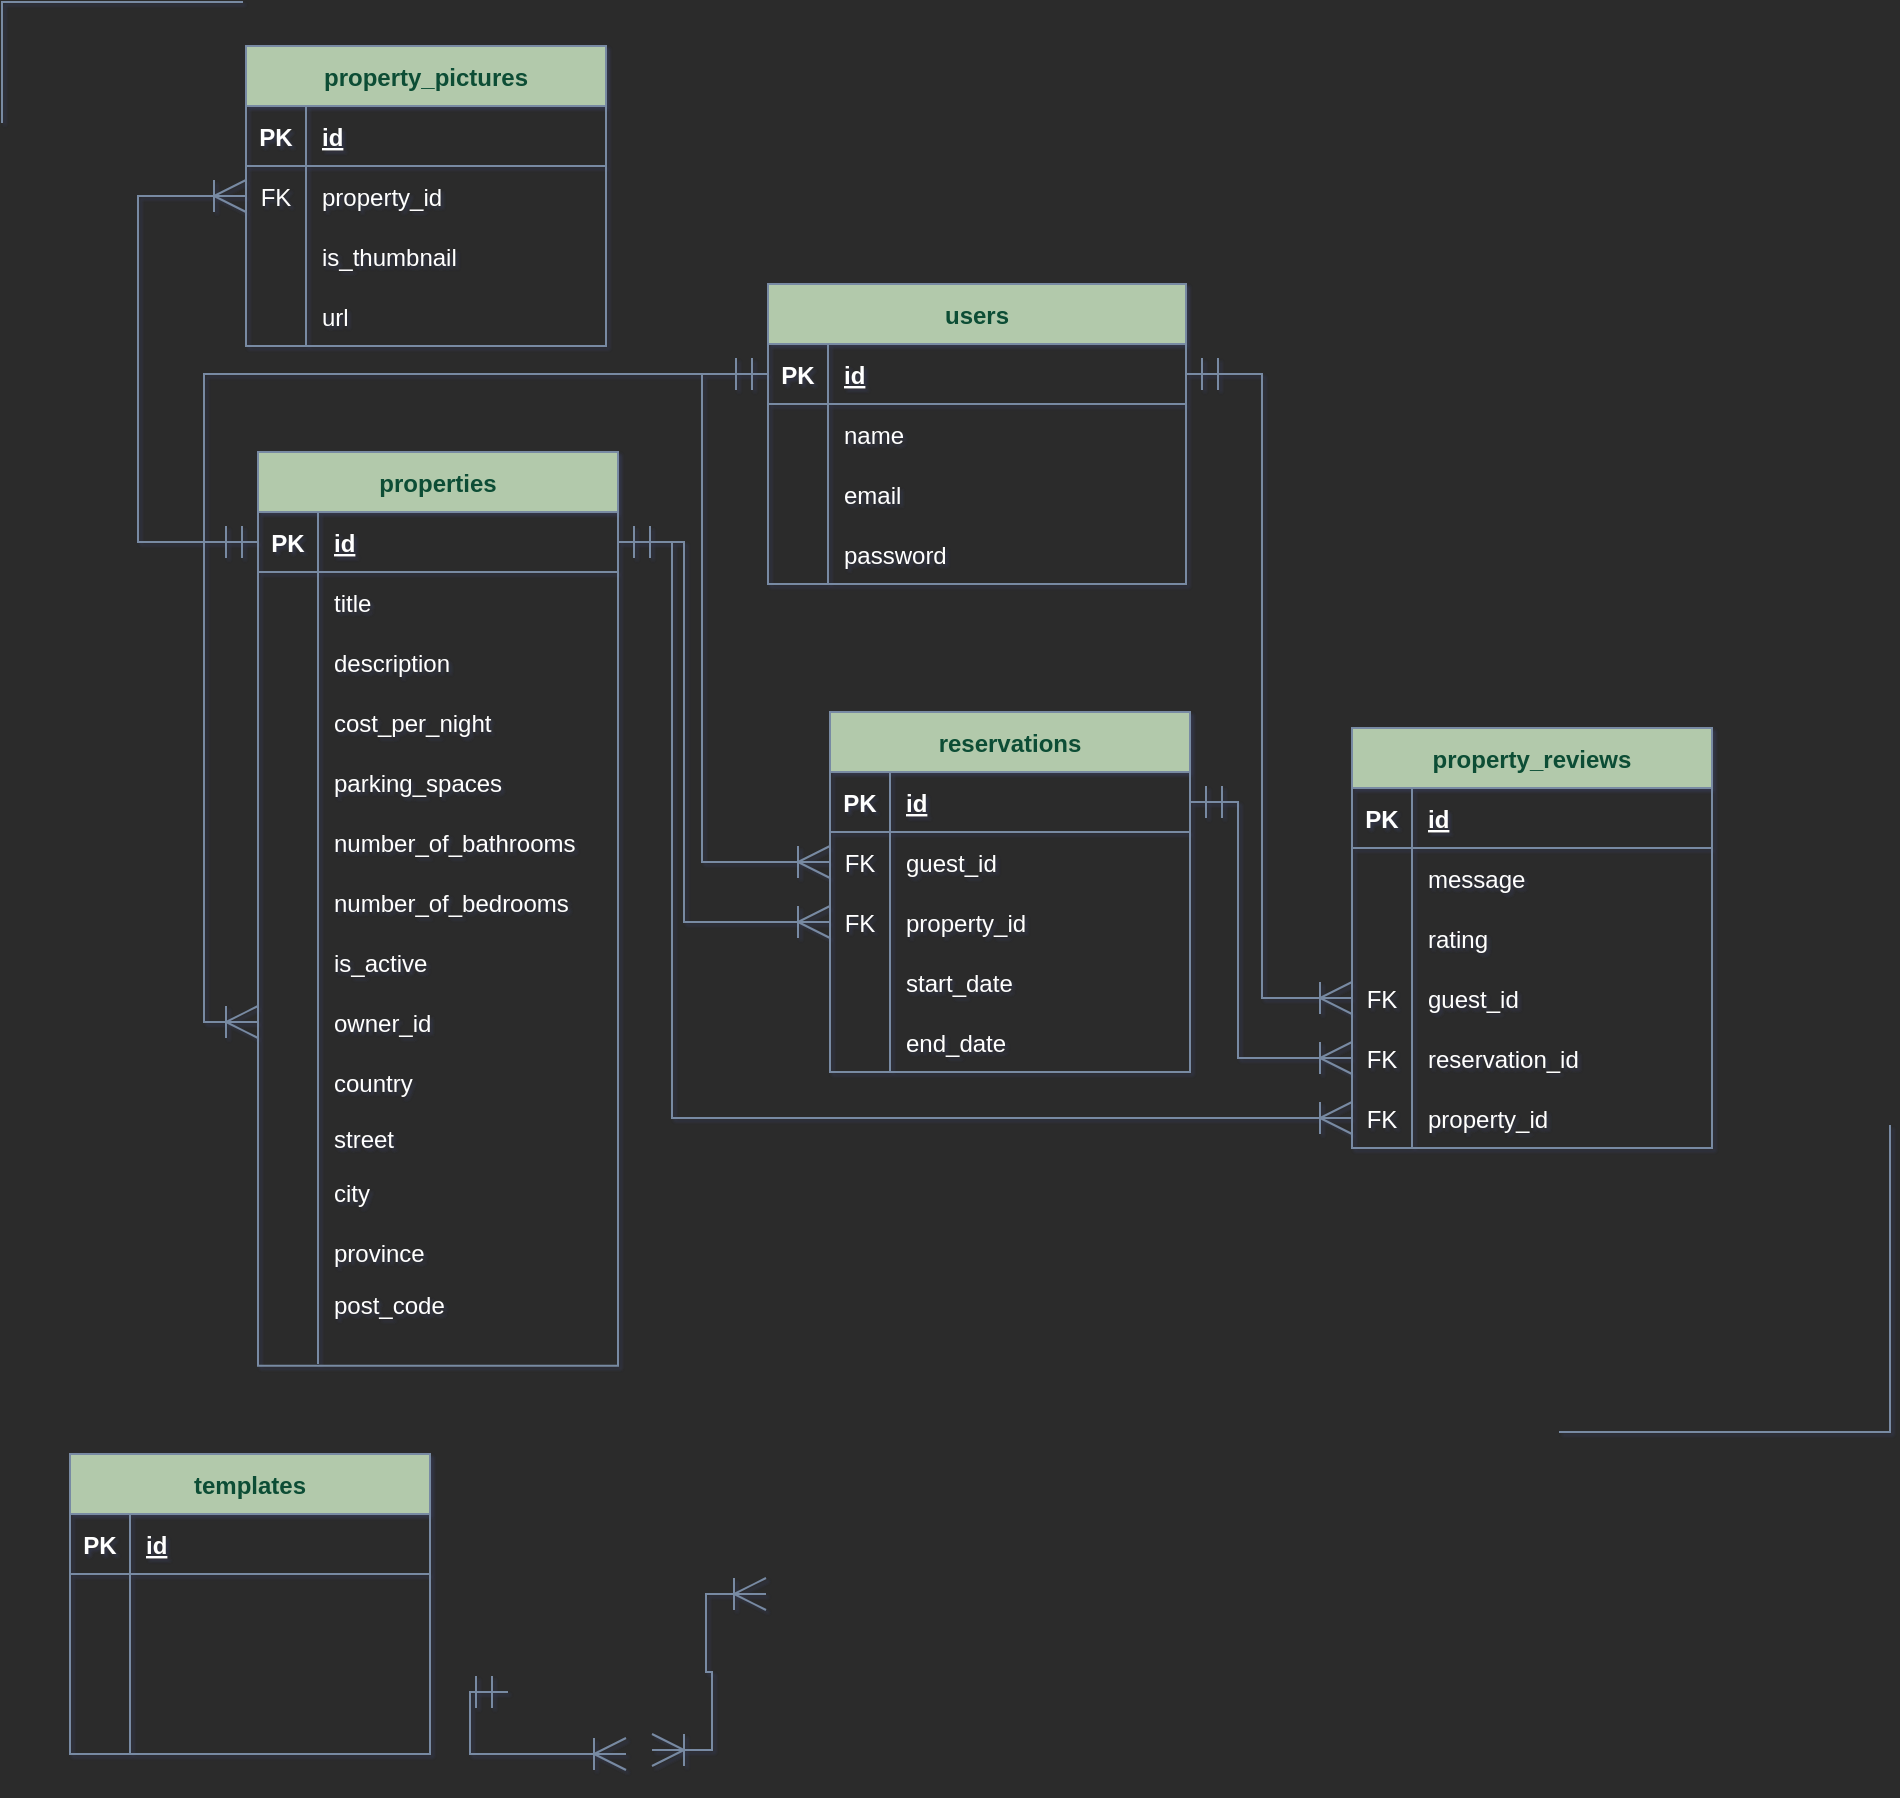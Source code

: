 <mxfile version="20.2.6" type="github">
  <diagram id="R2lEEEUBdFMjLlhIrx00" name="Page-1">
    <mxGraphModel dx="822" dy="454" grid="0" gridSize="10" guides="1" tooltips="1" connect="1" arrows="1" fold="1" page="1" pageScale="1" pageWidth="1600" pageHeight="900" background="#2B2B2B" math="0" shadow="1" extFonts="Permanent Marker^https://fonts.googleapis.com/css?family=Permanent+Marker">
      <root>
        <mxCell id="0" />
        <mxCell id="1" parent="0" />
        <mxCell id="C-vyLk0tnHw3VtMMgP7b-23" value="users" style="shape=table;startSize=30;container=1;collapsible=1;childLayout=tableLayout;fixedRows=1;rowLines=0;fontStyle=1;align=center;resizeLast=1;rounded=0;fillColor=#B2C9AB;strokeColor=#788AA3;fontColor=#0C4D35;" parent="1" vertex="1">
          <mxGeometry x="391" y="146" width="209" height="150" as="geometry" />
        </mxCell>
        <mxCell id="C-vyLk0tnHw3VtMMgP7b-24" value="" style="shape=partialRectangle;collapsible=0;dropTarget=0;pointerEvents=0;fillColor=none;points=[[0,0.5],[1,0.5]];portConstraint=eastwest;top=0;left=0;right=0;bottom=1;rounded=0;strokeColor=#788AA3;fontColor=#FFFFFF;" parent="C-vyLk0tnHw3VtMMgP7b-23" vertex="1">
          <mxGeometry y="30" width="209" height="30" as="geometry" />
        </mxCell>
        <mxCell id="C-vyLk0tnHw3VtMMgP7b-25" value="PK" style="shape=partialRectangle;overflow=hidden;connectable=0;fillColor=none;top=0;left=0;bottom=0;right=0;fontStyle=1;rounded=0;strokeColor=#788AA3;fontColor=#FFFFFF;" parent="C-vyLk0tnHw3VtMMgP7b-24" vertex="1">
          <mxGeometry width="30" height="30" as="geometry">
            <mxRectangle width="30" height="30" as="alternateBounds" />
          </mxGeometry>
        </mxCell>
        <mxCell id="C-vyLk0tnHw3VtMMgP7b-26" value="id" style="shape=partialRectangle;overflow=hidden;connectable=0;fillColor=none;top=0;left=0;bottom=0;right=0;align=left;spacingLeft=6;fontStyle=5;rounded=0;strokeColor=#788AA3;fontColor=#FFFFFF;" parent="C-vyLk0tnHw3VtMMgP7b-24" vertex="1">
          <mxGeometry x="30" width="179" height="30" as="geometry">
            <mxRectangle width="179" height="30" as="alternateBounds" />
          </mxGeometry>
        </mxCell>
        <mxCell id="C-vyLk0tnHw3VtMMgP7b-27" value="" style="shape=partialRectangle;collapsible=0;dropTarget=0;pointerEvents=0;fillColor=none;points=[[0,0.5],[1,0.5]];portConstraint=eastwest;top=0;left=0;right=0;bottom=0;rounded=0;strokeColor=#788AA3;fontColor=#FFFFFF;" parent="C-vyLk0tnHw3VtMMgP7b-23" vertex="1">
          <mxGeometry y="60" width="209" height="30" as="geometry" />
        </mxCell>
        <mxCell id="C-vyLk0tnHw3VtMMgP7b-28" value="" style="shape=partialRectangle;overflow=hidden;connectable=0;fillColor=none;top=0;left=0;bottom=0;right=0;rounded=0;strokeColor=#788AA3;fontColor=#FFFFFF;" parent="C-vyLk0tnHw3VtMMgP7b-27" vertex="1">
          <mxGeometry width="30" height="30" as="geometry">
            <mxRectangle width="30" height="30" as="alternateBounds" />
          </mxGeometry>
        </mxCell>
        <mxCell id="C-vyLk0tnHw3VtMMgP7b-29" value="name" style="shape=partialRectangle;overflow=hidden;connectable=0;fillColor=none;top=0;left=0;bottom=0;right=0;align=left;spacingLeft=6;rounded=0;strokeColor=#788AA3;fontColor=#FFFFFF;" parent="C-vyLk0tnHw3VtMMgP7b-27" vertex="1">
          <mxGeometry x="30" width="179" height="30" as="geometry">
            <mxRectangle width="179" height="30" as="alternateBounds" />
          </mxGeometry>
        </mxCell>
        <mxCell id="iZ6kkm9o-R-Be4P0EqjR-53" style="shape=partialRectangle;collapsible=0;dropTarget=0;pointerEvents=0;fillColor=none;points=[[0,0.5],[1,0.5]];portConstraint=eastwest;top=0;left=0;right=0;bottom=0;rounded=0;strokeColor=#788AA3;fontColor=#FFFFFF;" vertex="1" parent="C-vyLk0tnHw3VtMMgP7b-23">
          <mxGeometry y="90" width="209" height="30" as="geometry" />
        </mxCell>
        <mxCell id="iZ6kkm9o-R-Be4P0EqjR-54" style="shape=partialRectangle;overflow=hidden;connectable=0;fillColor=none;top=0;left=0;bottom=0;right=0;rounded=0;strokeColor=#788AA3;fontColor=#FFFFFF;" vertex="1" parent="iZ6kkm9o-R-Be4P0EqjR-53">
          <mxGeometry width="30" height="30" as="geometry">
            <mxRectangle width="30" height="30" as="alternateBounds" />
          </mxGeometry>
        </mxCell>
        <mxCell id="iZ6kkm9o-R-Be4P0EqjR-55" value="email" style="shape=partialRectangle;overflow=hidden;connectable=0;fillColor=none;top=0;left=0;bottom=0;right=0;align=left;spacingLeft=6;rounded=0;strokeColor=#788AA3;fontColor=#FFFFFF;" vertex="1" parent="iZ6kkm9o-R-Be4P0EqjR-53">
          <mxGeometry x="30" width="179" height="30" as="geometry">
            <mxRectangle width="179" height="30" as="alternateBounds" />
          </mxGeometry>
        </mxCell>
        <mxCell id="iZ6kkm9o-R-Be4P0EqjR-56" style="shape=partialRectangle;collapsible=0;dropTarget=0;pointerEvents=0;fillColor=none;points=[[0,0.5],[1,0.5]];portConstraint=eastwest;top=0;left=0;right=0;bottom=0;rounded=0;strokeColor=#788AA3;fontColor=#FFFFFF;" vertex="1" parent="C-vyLk0tnHw3VtMMgP7b-23">
          <mxGeometry y="120" width="209" height="30" as="geometry" />
        </mxCell>
        <mxCell id="iZ6kkm9o-R-Be4P0EqjR-57" style="shape=partialRectangle;overflow=hidden;connectable=0;fillColor=none;top=0;left=0;bottom=0;right=0;rounded=0;strokeColor=#788AA3;fontColor=#FFFFFF;" vertex="1" parent="iZ6kkm9o-R-Be4P0EqjR-56">
          <mxGeometry width="30" height="30" as="geometry">
            <mxRectangle width="30" height="30" as="alternateBounds" />
          </mxGeometry>
        </mxCell>
        <mxCell id="iZ6kkm9o-R-Be4P0EqjR-58" value="password" style="shape=partialRectangle;overflow=hidden;connectable=0;fillColor=none;top=0;left=0;bottom=0;right=0;align=left;spacingLeft=6;rounded=0;strokeColor=#788AA3;fontColor=#FFFFFF;" vertex="1" parent="iZ6kkm9o-R-Be4P0EqjR-56">
          <mxGeometry x="30" width="179" height="30" as="geometry">
            <mxRectangle width="179" height="30" as="alternateBounds" />
          </mxGeometry>
        </mxCell>
        <mxCell id="iZ6kkm9o-R-Be4P0EqjR-14" value="reservations" style="shape=table;startSize=30;container=1;collapsible=1;childLayout=tableLayout;fixedRows=1;rowLines=0;fontStyle=1;align=center;resizeLast=1;rounded=0;fillColor=#B2C9AB;strokeColor=#788AA3;fontColor=#0C4D35;" vertex="1" parent="1">
          <mxGeometry x="422" y="360" width="180" height="180" as="geometry" />
        </mxCell>
        <mxCell id="iZ6kkm9o-R-Be4P0EqjR-15" value="" style="shape=tableRow;horizontal=0;startSize=0;swimlaneHead=0;swimlaneBody=0;fillColor=none;collapsible=0;dropTarget=0;points=[[0,0.5],[1,0.5]];portConstraint=eastwest;top=0;left=0;right=0;bottom=1;rounded=0;strokeColor=#788AA3;fontColor=#FFFFFF;" vertex="1" parent="iZ6kkm9o-R-Be4P0EqjR-14">
          <mxGeometry y="30" width="180" height="30" as="geometry" />
        </mxCell>
        <mxCell id="iZ6kkm9o-R-Be4P0EqjR-16" value="PK" style="shape=partialRectangle;connectable=0;fillColor=none;top=0;left=0;bottom=0;right=0;fontStyle=1;overflow=hidden;rounded=0;strokeColor=#788AA3;fontColor=#FFFFFF;" vertex="1" parent="iZ6kkm9o-R-Be4P0EqjR-15">
          <mxGeometry width="30" height="30" as="geometry">
            <mxRectangle width="30" height="30" as="alternateBounds" />
          </mxGeometry>
        </mxCell>
        <mxCell id="iZ6kkm9o-R-Be4P0EqjR-17" value="id" style="shape=partialRectangle;connectable=0;fillColor=none;top=0;left=0;bottom=0;right=0;align=left;spacingLeft=6;fontStyle=5;overflow=hidden;rounded=0;strokeColor=#788AA3;fontColor=#FFFFFF;" vertex="1" parent="iZ6kkm9o-R-Be4P0EqjR-15">
          <mxGeometry x="30" width="150" height="30" as="geometry">
            <mxRectangle width="150" height="30" as="alternateBounds" />
          </mxGeometry>
        </mxCell>
        <mxCell id="iZ6kkm9o-R-Be4P0EqjR-18" value="" style="shape=tableRow;horizontal=0;startSize=0;swimlaneHead=0;swimlaneBody=0;fillColor=none;collapsible=0;dropTarget=0;points=[[0,0.5],[1,0.5]];portConstraint=eastwest;top=0;left=0;right=0;bottom=0;rounded=0;strokeColor=#788AA3;fontColor=#FFFFFF;" vertex="1" parent="iZ6kkm9o-R-Be4P0EqjR-14">
          <mxGeometry y="60" width="180" height="30" as="geometry" />
        </mxCell>
        <mxCell id="iZ6kkm9o-R-Be4P0EqjR-19" value="FK" style="shape=partialRectangle;connectable=0;fillColor=none;top=0;left=0;bottom=0;right=0;editable=1;overflow=hidden;rounded=0;strokeColor=#788AA3;fontColor=#FFFFFF;" vertex="1" parent="iZ6kkm9o-R-Be4P0EqjR-18">
          <mxGeometry width="30" height="30" as="geometry">
            <mxRectangle width="30" height="30" as="alternateBounds" />
          </mxGeometry>
        </mxCell>
        <mxCell id="iZ6kkm9o-R-Be4P0EqjR-20" value="guest_id" style="shape=partialRectangle;connectable=0;fillColor=none;top=0;left=0;bottom=0;right=0;align=left;spacingLeft=6;overflow=hidden;rounded=0;strokeColor=#788AA3;fontColor=#FFFFFF;" vertex="1" parent="iZ6kkm9o-R-Be4P0EqjR-18">
          <mxGeometry x="30" width="150" height="30" as="geometry">
            <mxRectangle width="150" height="30" as="alternateBounds" />
          </mxGeometry>
        </mxCell>
        <mxCell id="iZ6kkm9o-R-Be4P0EqjR-21" value="" style="shape=tableRow;horizontal=0;startSize=0;swimlaneHead=0;swimlaneBody=0;fillColor=none;collapsible=0;dropTarget=0;points=[[0,0.5],[1,0.5]];portConstraint=eastwest;top=0;left=0;right=0;bottom=0;rounded=0;strokeColor=#788AA3;fontColor=#FFFFFF;" vertex="1" parent="iZ6kkm9o-R-Be4P0EqjR-14">
          <mxGeometry y="90" width="180" height="30" as="geometry" />
        </mxCell>
        <mxCell id="iZ6kkm9o-R-Be4P0EqjR-22" value="FK" style="shape=partialRectangle;connectable=0;fillColor=none;top=0;left=0;bottom=0;right=0;editable=1;overflow=hidden;rounded=0;strokeColor=#788AA3;fontColor=#FFFFFF;" vertex="1" parent="iZ6kkm9o-R-Be4P0EqjR-21">
          <mxGeometry width="30" height="30" as="geometry">
            <mxRectangle width="30" height="30" as="alternateBounds" />
          </mxGeometry>
        </mxCell>
        <mxCell id="iZ6kkm9o-R-Be4P0EqjR-23" value="property_id" style="shape=partialRectangle;connectable=0;fillColor=none;top=0;left=0;bottom=0;right=0;align=left;spacingLeft=6;overflow=hidden;rounded=0;strokeColor=#788AA3;fontColor=#FFFFFF;" vertex="1" parent="iZ6kkm9o-R-Be4P0EqjR-21">
          <mxGeometry x="30" width="150" height="30" as="geometry">
            <mxRectangle width="150" height="30" as="alternateBounds" />
          </mxGeometry>
        </mxCell>
        <mxCell id="iZ6kkm9o-R-Be4P0EqjR-24" value="" style="shape=tableRow;horizontal=0;startSize=0;swimlaneHead=0;swimlaneBody=0;fillColor=none;collapsible=0;dropTarget=0;points=[[0,0.5],[1,0.5]];portConstraint=eastwest;top=0;left=0;right=0;bottom=0;rounded=0;strokeColor=#788AA3;fontColor=#FFFFFF;" vertex="1" parent="iZ6kkm9o-R-Be4P0EqjR-14">
          <mxGeometry y="120" width="180" height="30" as="geometry" />
        </mxCell>
        <mxCell id="iZ6kkm9o-R-Be4P0EqjR-25" value="" style="shape=partialRectangle;connectable=0;fillColor=none;top=0;left=0;bottom=0;right=0;editable=1;overflow=hidden;rounded=0;strokeColor=#788AA3;fontColor=#FFFFFF;" vertex="1" parent="iZ6kkm9o-R-Be4P0EqjR-24">
          <mxGeometry width="30" height="30" as="geometry">
            <mxRectangle width="30" height="30" as="alternateBounds" />
          </mxGeometry>
        </mxCell>
        <mxCell id="iZ6kkm9o-R-Be4P0EqjR-26" value="start_date" style="shape=partialRectangle;connectable=0;fillColor=none;top=0;left=0;bottom=0;right=0;align=left;spacingLeft=6;overflow=hidden;rounded=0;strokeColor=#788AA3;fontColor=#FFFFFF;" vertex="1" parent="iZ6kkm9o-R-Be4P0EqjR-24">
          <mxGeometry x="30" width="150" height="30" as="geometry">
            <mxRectangle width="150" height="30" as="alternateBounds" />
          </mxGeometry>
        </mxCell>
        <mxCell id="iZ6kkm9o-R-Be4P0EqjR-115" style="shape=tableRow;horizontal=0;startSize=0;swimlaneHead=0;swimlaneBody=0;fillColor=none;collapsible=0;dropTarget=0;points=[[0,0.5],[1,0.5]];portConstraint=eastwest;top=0;left=0;right=0;bottom=0;rounded=0;strokeColor=#788AA3;fontColor=#FFFFFF;" vertex="1" parent="iZ6kkm9o-R-Be4P0EqjR-14">
          <mxGeometry y="150" width="180" height="30" as="geometry" />
        </mxCell>
        <mxCell id="iZ6kkm9o-R-Be4P0EqjR-116" style="shape=partialRectangle;connectable=0;fillColor=none;top=0;left=0;bottom=0;right=0;editable=1;overflow=hidden;rounded=0;strokeColor=#788AA3;fontColor=#FFFFFF;" vertex="1" parent="iZ6kkm9o-R-Be4P0EqjR-115">
          <mxGeometry width="30" height="30" as="geometry">
            <mxRectangle width="30" height="30" as="alternateBounds" />
          </mxGeometry>
        </mxCell>
        <mxCell id="iZ6kkm9o-R-Be4P0EqjR-117" value="end_date" style="shape=partialRectangle;connectable=0;fillColor=none;top=0;left=0;bottom=0;right=0;align=left;spacingLeft=6;overflow=hidden;rounded=0;strokeColor=#788AA3;fontColor=#FFFFFF;" vertex="1" parent="iZ6kkm9o-R-Be4P0EqjR-115">
          <mxGeometry x="30" width="150" height="30" as="geometry">
            <mxRectangle width="150" height="30" as="alternateBounds" />
          </mxGeometry>
        </mxCell>
        <mxCell id="iZ6kkm9o-R-Be4P0EqjR-27" value="properties" style="shape=table;startSize=30;container=1;collapsible=1;childLayout=tableLayout;fixedRows=1;rowLines=0;fontStyle=1;align=center;resizeLast=1;rounded=0;fillColor=#B2C9AB;strokeColor=#788AA3;fontColor=#0C4D35;" vertex="1" parent="1">
          <mxGeometry x="136" y="230" width="180" height="456.857" as="geometry" />
        </mxCell>
        <mxCell id="iZ6kkm9o-R-Be4P0EqjR-28" value="" style="shape=tableRow;horizontal=0;startSize=0;swimlaneHead=0;swimlaneBody=0;fillColor=none;collapsible=0;dropTarget=0;points=[[0,0.5],[1,0.5]];portConstraint=eastwest;top=0;left=0;right=0;bottom=1;rounded=0;strokeColor=#788AA3;fontColor=#FFFFFF;" vertex="1" parent="iZ6kkm9o-R-Be4P0EqjR-27">
          <mxGeometry y="30" width="180" height="30" as="geometry" />
        </mxCell>
        <mxCell id="iZ6kkm9o-R-Be4P0EqjR-29" value="PK" style="shape=partialRectangle;connectable=0;fillColor=none;top=0;left=0;bottom=0;right=0;fontStyle=1;overflow=hidden;rounded=0;strokeColor=#788AA3;fontColor=#FFFFFF;" vertex="1" parent="iZ6kkm9o-R-Be4P0EqjR-28">
          <mxGeometry width="30" height="30" as="geometry">
            <mxRectangle width="30" height="30" as="alternateBounds" />
          </mxGeometry>
        </mxCell>
        <mxCell id="iZ6kkm9o-R-Be4P0EqjR-30" value="id" style="shape=partialRectangle;connectable=0;fillColor=none;top=0;left=0;bottom=0;right=0;align=left;spacingLeft=6;fontStyle=5;overflow=hidden;rounded=0;strokeColor=#788AA3;fontColor=#FFFFFF;" vertex="1" parent="iZ6kkm9o-R-Be4P0EqjR-28">
          <mxGeometry x="30" width="150" height="30" as="geometry">
            <mxRectangle width="150" height="30" as="alternateBounds" />
          </mxGeometry>
        </mxCell>
        <mxCell id="iZ6kkm9o-R-Be4P0EqjR-31" value="" style="shape=tableRow;horizontal=0;startSize=0;swimlaneHead=0;swimlaneBody=0;fillColor=none;collapsible=0;dropTarget=0;points=[[0,0.5],[1,0.5]];portConstraint=eastwest;top=0;left=0;right=0;bottom=0;rounded=0;strokeColor=#788AA3;fontColor=#FFFFFF;" vertex="1" parent="iZ6kkm9o-R-Be4P0EqjR-27">
          <mxGeometry y="60" width="180" height="30" as="geometry" />
        </mxCell>
        <mxCell id="iZ6kkm9o-R-Be4P0EqjR-32" value="" style="shape=partialRectangle;connectable=0;fillColor=none;top=0;left=0;bottom=0;right=0;editable=1;overflow=hidden;rounded=0;strokeColor=#788AA3;fontColor=#FFFFFF;" vertex="1" parent="iZ6kkm9o-R-Be4P0EqjR-31">
          <mxGeometry width="30" height="30" as="geometry">
            <mxRectangle width="30" height="30" as="alternateBounds" />
          </mxGeometry>
        </mxCell>
        <mxCell id="iZ6kkm9o-R-Be4P0EqjR-33" value="title" style="shape=partialRectangle;connectable=0;fillColor=none;top=0;left=0;bottom=0;right=0;align=left;spacingLeft=6;overflow=hidden;rounded=0;strokeColor=#788AA3;fontColor=#FFFFFF;" vertex="1" parent="iZ6kkm9o-R-Be4P0EqjR-31">
          <mxGeometry x="30" width="150" height="30" as="geometry">
            <mxRectangle width="150" height="30" as="alternateBounds" />
          </mxGeometry>
        </mxCell>
        <mxCell id="iZ6kkm9o-R-Be4P0EqjR-34" value="" style="shape=tableRow;horizontal=0;startSize=0;swimlaneHead=0;swimlaneBody=0;fillColor=none;collapsible=0;dropTarget=0;points=[[0,0.5],[1,0.5]];portConstraint=eastwest;top=0;left=0;right=0;bottom=0;rounded=0;strokeColor=#788AA3;fontColor=#FFFFFF;" vertex="1" parent="iZ6kkm9o-R-Be4P0EqjR-27">
          <mxGeometry y="90" width="180" height="30" as="geometry" />
        </mxCell>
        <mxCell id="iZ6kkm9o-R-Be4P0EqjR-35" value="" style="shape=partialRectangle;connectable=0;fillColor=none;top=0;left=0;bottom=0;right=0;editable=1;overflow=hidden;rounded=0;strokeColor=#788AA3;fontColor=#FFFFFF;" vertex="1" parent="iZ6kkm9o-R-Be4P0EqjR-34">
          <mxGeometry width="30" height="30" as="geometry">
            <mxRectangle width="30" height="30" as="alternateBounds" />
          </mxGeometry>
        </mxCell>
        <mxCell id="iZ6kkm9o-R-Be4P0EqjR-36" value="description" style="shape=partialRectangle;connectable=0;fillColor=none;top=0;left=0;bottom=0;right=0;align=left;spacingLeft=6;overflow=hidden;rounded=0;strokeColor=#788AA3;fontColor=#FFFFFF;" vertex="1" parent="iZ6kkm9o-R-Be4P0EqjR-34">
          <mxGeometry x="30" width="150" height="30" as="geometry">
            <mxRectangle width="150" height="30" as="alternateBounds" />
          </mxGeometry>
        </mxCell>
        <mxCell id="iZ6kkm9o-R-Be4P0EqjR-37" value="" style="shape=tableRow;horizontal=0;startSize=0;swimlaneHead=0;swimlaneBody=0;fillColor=none;collapsible=0;dropTarget=0;points=[[0,0.5],[1,0.5]];portConstraint=eastwest;top=0;left=0;right=0;bottom=0;rounded=0;strokeColor=#788AA3;fontColor=#FFFFFF;" vertex="1" parent="iZ6kkm9o-R-Be4P0EqjR-27">
          <mxGeometry y="120" width="180" height="30" as="geometry" />
        </mxCell>
        <mxCell id="iZ6kkm9o-R-Be4P0EqjR-38" value="" style="shape=partialRectangle;connectable=0;fillColor=none;top=0;left=0;bottom=0;right=0;editable=1;overflow=hidden;rounded=0;strokeColor=#788AA3;fontColor=#FFFFFF;" vertex="1" parent="iZ6kkm9o-R-Be4P0EqjR-37">
          <mxGeometry width="30" height="30" as="geometry">
            <mxRectangle width="30" height="30" as="alternateBounds" />
          </mxGeometry>
        </mxCell>
        <mxCell id="iZ6kkm9o-R-Be4P0EqjR-39" value="cost_per_night" style="shape=partialRectangle;connectable=0;fillColor=none;top=0;left=0;bottom=0;right=0;align=left;spacingLeft=6;overflow=hidden;rounded=0;strokeColor=#788AA3;fontColor=#FFFFFF;" vertex="1" parent="iZ6kkm9o-R-Be4P0EqjR-37">
          <mxGeometry x="30" width="150" height="30" as="geometry">
            <mxRectangle width="150" height="30" as="alternateBounds" />
          </mxGeometry>
        </mxCell>
        <mxCell id="iZ6kkm9o-R-Be4P0EqjR-62" style="shape=tableRow;horizontal=0;startSize=0;swimlaneHead=0;swimlaneBody=0;fillColor=none;collapsible=0;dropTarget=0;points=[[0,0.5],[1,0.5]];portConstraint=eastwest;top=0;left=0;right=0;bottom=0;rounded=0;strokeColor=#788AA3;fontColor=#FFFFFF;" vertex="1" parent="iZ6kkm9o-R-Be4P0EqjR-27">
          <mxGeometry y="150" width="180" height="30" as="geometry" />
        </mxCell>
        <mxCell id="iZ6kkm9o-R-Be4P0EqjR-63" style="shape=partialRectangle;connectable=0;fillColor=none;top=0;left=0;bottom=0;right=0;editable=1;overflow=hidden;rounded=0;strokeColor=#788AA3;fontColor=#FFFFFF;" vertex="1" parent="iZ6kkm9o-R-Be4P0EqjR-62">
          <mxGeometry width="30" height="30" as="geometry">
            <mxRectangle width="30" height="30" as="alternateBounds" />
          </mxGeometry>
        </mxCell>
        <mxCell id="iZ6kkm9o-R-Be4P0EqjR-64" value="parking_spaces" style="shape=partialRectangle;connectable=0;fillColor=none;top=0;left=0;bottom=0;right=0;align=left;spacingLeft=6;overflow=hidden;rounded=0;strokeColor=#788AA3;fontColor=#FFFFFF;" vertex="1" parent="iZ6kkm9o-R-Be4P0EqjR-62">
          <mxGeometry x="30" width="150" height="30" as="geometry">
            <mxRectangle width="150" height="30" as="alternateBounds" />
          </mxGeometry>
        </mxCell>
        <mxCell id="iZ6kkm9o-R-Be4P0EqjR-65" style="shape=tableRow;horizontal=0;startSize=0;swimlaneHead=0;swimlaneBody=0;fillColor=none;collapsible=0;dropTarget=0;points=[[0,0.5],[1,0.5]];portConstraint=eastwest;top=0;left=0;right=0;bottom=0;rounded=0;strokeColor=#788AA3;fontColor=#FFFFFF;" vertex="1" parent="iZ6kkm9o-R-Be4P0EqjR-27">
          <mxGeometry y="180" width="180" height="30" as="geometry" />
        </mxCell>
        <mxCell id="iZ6kkm9o-R-Be4P0EqjR-66" style="shape=partialRectangle;connectable=0;fillColor=none;top=0;left=0;bottom=0;right=0;editable=1;overflow=hidden;rounded=0;strokeColor=#788AA3;fontColor=#FFFFFF;" vertex="1" parent="iZ6kkm9o-R-Be4P0EqjR-65">
          <mxGeometry width="30" height="30" as="geometry">
            <mxRectangle width="30" height="30" as="alternateBounds" />
          </mxGeometry>
        </mxCell>
        <mxCell id="iZ6kkm9o-R-Be4P0EqjR-67" value="number_of_bathrooms" style="shape=partialRectangle;connectable=0;fillColor=none;top=0;left=0;bottom=0;right=0;align=left;spacingLeft=6;overflow=hidden;rounded=0;strokeColor=#788AA3;fontColor=#FFFFFF;" vertex="1" parent="iZ6kkm9o-R-Be4P0EqjR-65">
          <mxGeometry x="30" width="150" height="30" as="geometry">
            <mxRectangle width="150" height="30" as="alternateBounds" />
          </mxGeometry>
        </mxCell>
        <mxCell id="iZ6kkm9o-R-Be4P0EqjR-68" style="shape=tableRow;horizontal=0;startSize=0;swimlaneHead=0;swimlaneBody=0;fillColor=none;collapsible=0;dropTarget=0;points=[[0,0.5],[1,0.5]];portConstraint=eastwest;top=0;left=0;right=0;bottom=0;rounded=0;strokeColor=#788AA3;fontColor=#FFFFFF;" vertex="1" parent="iZ6kkm9o-R-Be4P0EqjR-27">
          <mxGeometry y="210" width="180" height="30" as="geometry" />
        </mxCell>
        <mxCell id="iZ6kkm9o-R-Be4P0EqjR-69" style="shape=partialRectangle;connectable=0;fillColor=none;top=0;left=0;bottom=0;right=0;editable=1;overflow=hidden;rounded=0;strokeColor=#788AA3;fontColor=#FFFFFF;" vertex="1" parent="iZ6kkm9o-R-Be4P0EqjR-68">
          <mxGeometry width="30" height="30" as="geometry">
            <mxRectangle width="30" height="30" as="alternateBounds" />
          </mxGeometry>
        </mxCell>
        <mxCell id="iZ6kkm9o-R-Be4P0EqjR-70" value="number_of_bedrooms" style="shape=partialRectangle;connectable=0;fillColor=none;top=0;left=0;bottom=0;right=0;align=left;spacingLeft=6;overflow=hidden;rounded=0;strokeColor=#788AA3;fontColor=#FFFFFF;" vertex="1" parent="iZ6kkm9o-R-Be4P0EqjR-68">
          <mxGeometry x="30" width="150" height="30" as="geometry">
            <mxRectangle width="150" height="30" as="alternateBounds" />
          </mxGeometry>
        </mxCell>
        <mxCell id="iZ6kkm9o-R-Be4P0EqjR-86" style="shape=tableRow;horizontal=0;startSize=0;swimlaneHead=0;swimlaneBody=0;fillColor=none;collapsible=0;dropTarget=0;points=[[0,0.5],[1,0.5]];portConstraint=eastwest;top=0;left=0;right=0;bottom=0;rounded=0;strokeColor=#788AA3;fontColor=#FFFFFF;" vertex="1" parent="iZ6kkm9o-R-Be4P0EqjR-27">
          <mxGeometry y="240" width="180" height="30" as="geometry" />
        </mxCell>
        <mxCell id="iZ6kkm9o-R-Be4P0EqjR-87" style="shape=partialRectangle;connectable=0;fillColor=none;top=0;left=0;bottom=0;right=0;editable=1;overflow=hidden;rounded=0;strokeColor=#788AA3;fontColor=#FFFFFF;" vertex="1" parent="iZ6kkm9o-R-Be4P0EqjR-86">
          <mxGeometry width="30" height="30" as="geometry">
            <mxRectangle width="30" height="30" as="alternateBounds" />
          </mxGeometry>
        </mxCell>
        <mxCell id="iZ6kkm9o-R-Be4P0EqjR-88" value="is_active" style="shape=partialRectangle;connectable=0;fillColor=none;top=0;left=0;bottom=0;right=0;align=left;spacingLeft=6;overflow=hidden;rounded=0;strokeColor=#788AA3;fontColor=#FFFFFF;" vertex="1" parent="iZ6kkm9o-R-Be4P0EqjR-86">
          <mxGeometry x="30" width="150" height="30" as="geometry">
            <mxRectangle width="150" height="30" as="alternateBounds" />
          </mxGeometry>
        </mxCell>
        <mxCell id="iZ6kkm9o-R-Be4P0EqjR-89" style="shape=tableRow;horizontal=0;startSize=0;swimlaneHead=0;swimlaneBody=0;fillColor=none;collapsible=0;dropTarget=0;points=[[0,0.5],[1,0.5]];portConstraint=eastwest;top=0;left=0;right=0;bottom=0;rounded=0;strokeColor=#788AA3;fontColor=#FFFFFF;" vertex="1" parent="iZ6kkm9o-R-Be4P0EqjR-27">
          <mxGeometry y="270" width="180" height="30" as="geometry" />
        </mxCell>
        <mxCell id="iZ6kkm9o-R-Be4P0EqjR-90" style="shape=partialRectangle;connectable=0;fillColor=none;top=0;left=0;bottom=0;right=0;editable=1;overflow=hidden;rounded=0;strokeColor=#788AA3;fontColor=#FFFFFF;" vertex="1" parent="iZ6kkm9o-R-Be4P0EqjR-89">
          <mxGeometry width="30" height="30" as="geometry">
            <mxRectangle width="30" height="30" as="alternateBounds" />
          </mxGeometry>
        </mxCell>
        <mxCell id="iZ6kkm9o-R-Be4P0EqjR-91" value="owner_id" style="shape=partialRectangle;connectable=0;fillColor=none;top=0;left=0;bottom=0;right=0;align=left;spacingLeft=6;overflow=hidden;rounded=0;strokeColor=#788AA3;fontColor=#FFFFFF;" vertex="1" parent="iZ6kkm9o-R-Be4P0EqjR-89">
          <mxGeometry x="30" width="150" height="30" as="geometry">
            <mxRectangle width="150" height="30" as="alternateBounds" />
          </mxGeometry>
        </mxCell>
        <mxCell id="iZ6kkm9o-R-Be4P0EqjR-92" style="shape=tableRow;horizontal=0;startSize=0;swimlaneHead=0;swimlaneBody=0;fillColor=none;collapsible=0;dropTarget=0;points=[[0,0.5],[1,0.5]];portConstraint=eastwest;top=0;left=0;right=0;bottom=0;rounded=0;strokeColor=#788AA3;fontColor=#FFFFFF;" vertex="1" parent="iZ6kkm9o-R-Be4P0EqjR-27">
          <mxGeometry y="300" width="180" height="30" as="geometry" />
        </mxCell>
        <mxCell id="iZ6kkm9o-R-Be4P0EqjR-93" style="shape=partialRectangle;connectable=0;fillColor=none;top=0;left=0;bottom=0;right=0;editable=1;overflow=hidden;rounded=0;strokeColor=#788AA3;fontColor=#FFFFFF;" vertex="1" parent="iZ6kkm9o-R-Be4P0EqjR-92">
          <mxGeometry width="30" height="30" as="geometry">
            <mxRectangle width="30" height="30" as="alternateBounds" />
          </mxGeometry>
        </mxCell>
        <mxCell id="iZ6kkm9o-R-Be4P0EqjR-94" value="country" style="shape=partialRectangle;connectable=0;fillColor=none;top=0;left=0;bottom=0;right=0;align=left;spacingLeft=6;overflow=hidden;rounded=0;strokeColor=#788AA3;fontColor=#FFFFFF;" vertex="1" parent="iZ6kkm9o-R-Be4P0EqjR-92">
          <mxGeometry x="30" width="150" height="30" as="geometry">
            <mxRectangle width="150" height="30" as="alternateBounds" />
          </mxGeometry>
        </mxCell>
        <mxCell id="iZ6kkm9o-R-Be4P0EqjR-95" style="shape=tableRow;horizontal=0;startSize=0;swimlaneHead=0;swimlaneBody=0;fillColor=none;collapsible=0;dropTarget=0;points=[[0,0.5],[1,0.5]];portConstraint=eastwest;top=0;left=0;right=0;bottom=0;rounded=0;strokeColor=#788AA3;fontColor=#FFFFFF;" vertex="1" parent="iZ6kkm9o-R-Be4P0EqjR-27">
          <mxGeometry y="330" width="180" height="26" as="geometry" />
        </mxCell>
        <mxCell id="iZ6kkm9o-R-Be4P0EqjR-96" style="shape=partialRectangle;connectable=0;fillColor=none;top=0;left=0;bottom=0;right=0;editable=1;overflow=hidden;rounded=0;strokeColor=#788AA3;fontColor=#FFFFFF;" vertex="1" parent="iZ6kkm9o-R-Be4P0EqjR-95">
          <mxGeometry width="30" height="26" as="geometry">
            <mxRectangle width="30" height="26" as="alternateBounds" />
          </mxGeometry>
        </mxCell>
        <mxCell id="iZ6kkm9o-R-Be4P0EqjR-97" value="street" style="shape=partialRectangle;connectable=0;fillColor=none;top=0;left=0;bottom=0;right=0;align=left;spacingLeft=6;overflow=hidden;rounded=0;strokeColor=#788AA3;fontColor=#FFFFFF;" vertex="1" parent="iZ6kkm9o-R-Be4P0EqjR-95">
          <mxGeometry x="30" width="150" height="26" as="geometry">
            <mxRectangle width="150" height="26" as="alternateBounds" />
          </mxGeometry>
        </mxCell>
        <mxCell id="iZ6kkm9o-R-Be4P0EqjR-145" style="shape=tableRow;horizontal=0;startSize=0;swimlaneHead=0;swimlaneBody=0;fillColor=none;collapsible=0;dropTarget=0;points=[[0,0.5],[1,0.5]];portConstraint=eastwest;top=0;left=0;right=0;bottom=0;rounded=0;strokeColor=#788AA3;fontColor=#FFFFFF;" vertex="1" parent="iZ6kkm9o-R-Be4P0EqjR-27">
          <mxGeometry y="356" width="180" height="28" as="geometry" />
        </mxCell>
        <mxCell id="iZ6kkm9o-R-Be4P0EqjR-146" style="shape=partialRectangle;connectable=0;fillColor=none;top=0;left=0;bottom=0;right=0;editable=1;overflow=hidden;rounded=0;strokeColor=#788AA3;fontColor=#FFFFFF;" vertex="1" parent="iZ6kkm9o-R-Be4P0EqjR-145">
          <mxGeometry width="30" height="28" as="geometry">
            <mxRectangle width="30" height="28" as="alternateBounds" />
          </mxGeometry>
        </mxCell>
        <mxCell id="iZ6kkm9o-R-Be4P0EqjR-147" value="city" style="shape=partialRectangle;connectable=0;fillColor=none;top=0;left=0;bottom=0;right=0;align=left;spacingLeft=6;overflow=hidden;rounded=0;strokeColor=#788AA3;fontColor=#FFFFFF;" vertex="1" parent="iZ6kkm9o-R-Be4P0EqjR-145">
          <mxGeometry x="30" width="150" height="28" as="geometry">
            <mxRectangle width="150" height="28" as="alternateBounds" />
          </mxGeometry>
        </mxCell>
        <mxCell id="iZ6kkm9o-R-Be4P0EqjR-148" style="shape=tableRow;horizontal=0;startSize=0;swimlaneHead=0;swimlaneBody=0;fillColor=none;collapsible=0;dropTarget=0;points=[[0,0.5],[1,0.5]];portConstraint=eastwest;top=0;left=0;right=0;bottom=0;rounded=0;strokeColor=#788AA3;fontColor=#FFFFFF;" vertex="1" parent="iZ6kkm9o-R-Be4P0EqjR-27">
          <mxGeometry y="384" width="180" height="32" as="geometry" />
        </mxCell>
        <mxCell id="iZ6kkm9o-R-Be4P0EqjR-149" style="shape=partialRectangle;connectable=0;fillColor=none;top=0;left=0;bottom=0;right=0;editable=1;overflow=hidden;rounded=0;strokeColor=#788AA3;fontColor=#FFFFFF;" vertex="1" parent="iZ6kkm9o-R-Be4P0EqjR-148">
          <mxGeometry width="30" height="32" as="geometry">
            <mxRectangle width="30" height="32" as="alternateBounds" />
          </mxGeometry>
        </mxCell>
        <mxCell id="iZ6kkm9o-R-Be4P0EqjR-150" value="province" style="shape=partialRectangle;connectable=0;fillColor=none;top=0;left=0;bottom=0;right=0;align=left;spacingLeft=6;overflow=hidden;rounded=0;strokeColor=#788AA3;fontColor=#FFFFFF;" vertex="1" parent="iZ6kkm9o-R-Be4P0EqjR-148">
          <mxGeometry x="30" width="150" height="32" as="geometry">
            <mxRectangle width="150" height="32" as="alternateBounds" />
          </mxGeometry>
        </mxCell>
        <mxCell id="iZ6kkm9o-R-Be4P0EqjR-151" style="shape=tableRow;horizontal=0;startSize=0;swimlaneHead=0;swimlaneBody=0;fillColor=none;collapsible=0;dropTarget=0;points=[[0,0.5],[1,0.5]];portConstraint=eastwest;top=0;left=0;right=0;bottom=0;rounded=0;strokeColor=#788AA3;fontColor=#FFFFFF;" vertex="1" parent="iZ6kkm9o-R-Be4P0EqjR-27">
          <mxGeometry y="416" width="180" height="20" as="geometry" />
        </mxCell>
        <mxCell id="iZ6kkm9o-R-Be4P0EqjR-152" style="shape=partialRectangle;connectable=0;fillColor=none;top=0;left=0;bottom=0;right=0;editable=1;overflow=hidden;rounded=0;strokeColor=#788AA3;fontColor=#FFFFFF;" vertex="1" parent="iZ6kkm9o-R-Be4P0EqjR-151">
          <mxGeometry width="30" height="20" as="geometry">
            <mxRectangle width="30" height="20" as="alternateBounds" />
          </mxGeometry>
        </mxCell>
        <mxCell id="iZ6kkm9o-R-Be4P0EqjR-153" value="post_code" style="shape=partialRectangle;connectable=0;fillColor=none;top=0;left=0;bottom=0;right=0;align=left;spacingLeft=6;overflow=hidden;rounded=0;strokeColor=#788AA3;fontColor=#FFFFFF;" vertex="1" parent="iZ6kkm9o-R-Be4P0EqjR-151">
          <mxGeometry x="30" width="150" height="20" as="geometry">
            <mxRectangle width="150" height="20" as="alternateBounds" />
          </mxGeometry>
        </mxCell>
        <mxCell id="iZ6kkm9o-R-Be4P0EqjR-154" style="shape=tableRow;horizontal=0;startSize=0;swimlaneHead=0;swimlaneBody=0;fillColor=none;collapsible=0;dropTarget=0;points=[[0,0.5],[1,0.5]];portConstraint=eastwest;top=0;left=0;right=0;bottom=0;rounded=0;strokeColor=#788AA3;fontColor=#FFFFFF;" vertex="1" parent="iZ6kkm9o-R-Be4P0EqjR-27">
          <mxGeometry y="436" width="180" height="20" as="geometry" />
        </mxCell>
        <mxCell id="iZ6kkm9o-R-Be4P0EqjR-155" style="shape=partialRectangle;connectable=0;fillColor=none;top=0;left=0;bottom=0;right=0;editable=1;overflow=hidden;rounded=0;strokeColor=#788AA3;fontColor=#FFFFFF;" vertex="1" parent="iZ6kkm9o-R-Be4P0EqjR-154">
          <mxGeometry width="30" height="20" as="geometry">
            <mxRectangle width="30" height="20" as="alternateBounds" />
          </mxGeometry>
        </mxCell>
        <mxCell id="iZ6kkm9o-R-Be4P0EqjR-156" style="shape=partialRectangle;connectable=0;fillColor=none;top=0;left=0;bottom=0;right=0;align=left;spacingLeft=6;overflow=hidden;rounded=0;strokeColor=#788AA3;fontColor=#FFFFFF;" vertex="1" parent="iZ6kkm9o-R-Be4P0EqjR-154">
          <mxGeometry x="30" width="150" height="20" as="geometry">
            <mxRectangle width="150" height="20" as="alternateBounds" />
          </mxGeometry>
        </mxCell>
        <mxCell id="iZ6kkm9o-R-Be4P0EqjR-40" value="property_reviews" style="shape=table;startSize=30;container=1;collapsible=1;childLayout=tableLayout;fixedRows=1;rowLines=0;fontStyle=1;align=center;resizeLast=1;rounded=0;fillColor=#B2C9AB;strokeColor=#788AA3;fontColor=#0C4D35;" vertex="1" parent="1">
          <mxGeometry x="683" y="368" width="180" height="210" as="geometry" />
        </mxCell>
        <mxCell id="iZ6kkm9o-R-Be4P0EqjR-41" value="" style="shape=tableRow;horizontal=0;startSize=0;swimlaneHead=0;swimlaneBody=0;fillColor=none;collapsible=0;dropTarget=0;points=[[0,0.5],[1,0.5]];portConstraint=eastwest;top=0;left=0;right=0;bottom=1;rounded=0;strokeColor=#788AA3;fontColor=#46495D;" vertex="1" parent="iZ6kkm9o-R-Be4P0EqjR-40">
          <mxGeometry y="30" width="180" height="30" as="geometry" />
        </mxCell>
        <mxCell id="iZ6kkm9o-R-Be4P0EqjR-42" value="PK" style="shape=partialRectangle;connectable=0;fillColor=none;top=0;left=0;bottom=0;right=0;fontStyle=1;overflow=hidden;rounded=0;strokeColor=#788AA3;fontColor=#FFFFFF;" vertex="1" parent="iZ6kkm9o-R-Be4P0EqjR-41">
          <mxGeometry width="30" height="30" as="geometry">
            <mxRectangle width="30" height="30" as="alternateBounds" />
          </mxGeometry>
        </mxCell>
        <mxCell id="iZ6kkm9o-R-Be4P0EqjR-43" value="id" style="shape=partialRectangle;connectable=0;fillColor=none;top=0;left=0;bottom=0;right=0;align=left;spacingLeft=6;fontStyle=5;overflow=hidden;rounded=0;strokeColor=#788AA3;fontColor=#FFFFFF;" vertex="1" parent="iZ6kkm9o-R-Be4P0EqjR-41">
          <mxGeometry x="30" width="150" height="30" as="geometry">
            <mxRectangle width="150" height="30" as="alternateBounds" />
          </mxGeometry>
        </mxCell>
        <mxCell id="iZ6kkm9o-R-Be4P0EqjR-44" value="" style="shape=tableRow;horizontal=0;startSize=0;swimlaneHead=0;swimlaneBody=0;fillColor=none;collapsible=0;dropTarget=0;points=[[0,0.5],[1,0.5]];portConstraint=eastwest;top=0;left=0;right=0;bottom=0;rounded=0;strokeColor=#788AA3;fontColor=#46495D;" vertex="1" parent="iZ6kkm9o-R-Be4P0EqjR-40">
          <mxGeometry y="60" width="180" height="30" as="geometry" />
        </mxCell>
        <mxCell id="iZ6kkm9o-R-Be4P0EqjR-45" value="" style="shape=partialRectangle;connectable=0;fillColor=none;top=0;left=0;bottom=0;right=0;editable=1;overflow=hidden;rounded=0;strokeColor=#788AA3;fontColor=#FFFFFF;" vertex="1" parent="iZ6kkm9o-R-Be4P0EqjR-44">
          <mxGeometry width="30" height="30" as="geometry">
            <mxRectangle width="30" height="30" as="alternateBounds" />
          </mxGeometry>
        </mxCell>
        <mxCell id="iZ6kkm9o-R-Be4P0EqjR-46" value="message" style="shape=partialRectangle;connectable=0;fillColor=none;top=0;left=0;bottom=0;right=0;align=left;spacingLeft=6;overflow=hidden;rounded=0;strokeColor=#788AA3;fontColor=#FFFFFF;" vertex="1" parent="iZ6kkm9o-R-Be4P0EqjR-44">
          <mxGeometry x="30" width="150" height="30" as="geometry">
            <mxRectangle width="150" height="30" as="alternateBounds" />
          </mxGeometry>
        </mxCell>
        <mxCell id="iZ6kkm9o-R-Be4P0EqjR-47" value="" style="shape=tableRow;horizontal=0;startSize=0;swimlaneHead=0;swimlaneBody=0;fillColor=none;collapsible=0;dropTarget=0;points=[[0,0.5],[1,0.5]];portConstraint=eastwest;top=0;left=0;right=0;bottom=0;rounded=0;strokeColor=#788AA3;fontColor=#46495D;" vertex="1" parent="iZ6kkm9o-R-Be4P0EqjR-40">
          <mxGeometry y="90" width="180" height="30" as="geometry" />
        </mxCell>
        <mxCell id="iZ6kkm9o-R-Be4P0EqjR-48" value="" style="shape=partialRectangle;connectable=0;fillColor=none;top=0;left=0;bottom=0;right=0;editable=1;overflow=hidden;rounded=0;strokeColor=#788AA3;fontColor=#FFFFFF;" vertex="1" parent="iZ6kkm9o-R-Be4P0EqjR-47">
          <mxGeometry width="30" height="30" as="geometry">
            <mxRectangle width="30" height="30" as="alternateBounds" />
          </mxGeometry>
        </mxCell>
        <mxCell id="iZ6kkm9o-R-Be4P0EqjR-49" value="rating" style="shape=partialRectangle;connectable=0;fillColor=none;top=0;left=0;bottom=0;right=0;align=left;spacingLeft=6;overflow=hidden;rounded=0;strokeColor=#788AA3;fontColor=#FFFFFF;" vertex="1" parent="iZ6kkm9o-R-Be4P0EqjR-47">
          <mxGeometry x="30" width="150" height="30" as="geometry">
            <mxRectangle width="150" height="30" as="alternateBounds" />
          </mxGeometry>
        </mxCell>
        <mxCell id="iZ6kkm9o-R-Be4P0EqjR-50" value="" style="shape=tableRow;horizontal=0;startSize=0;swimlaneHead=0;swimlaneBody=0;fillColor=none;collapsible=0;dropTarget=0;points=[[0,0.5],[1,0.5]];portConstraint=eastwest;top=0;left=0;right=0;bottom=0;rounded=0;strokeColor=#788AA3;fontColor=#46495D;" vertex="1" parent="iZ6kkm9o-R-Be4P0EqjR-40">
          <mxGeometry y="120" width="180" height="30" as="geometry" />
        </mxCell>
        <mxCell id="iZ6kkm9o-R-Be4P0EqjR-51" value="FK" style="shape=partialRectangle;connectable=0;fillColor=none;top=0;left=0;bottom=0;right=0;editable=1;overflow=hidden;rounded=0;strokeColor=#788AA3;fontColor=#FFFFFF;" vertex="1" parent="iZ6kkm9o-R-Be4P0EqjR-50">
          <mxGeometry width="30" height="30" as="geometry">
            <mxRectangle width="30" height="30" as="alternateBounds" />
          </mxGeometry>
        </mxCell>
        <mxCell id="iZ6kkm9o-R-Be4P0EqjR-52" value="guest_id" style="shape=partialRectangle;connectable=0;fillColor=none;top=0;left=0;bottom=0;right=0;align=left;spacingLeft=6;overflow=hidden;rounded=0;strokeColor=#788AA3;fontColor=#FFFFFF;" vertex="1" parent="iZ6kkm9o-R-Be4P0EqjR-50">
          <mxGeometry x="30" width="150" height="30" as="geometry">
            <mxRectangle width="150" height="30" as="alternateBounds" />
          </mxGeometry>
        </mxCell>
        <mxCell id="iZ6kkm9o-R-Be4P0EqjR-121" style="shape=tableRow;horizontal=0;startSize=0;swimlaneHead=0;swimlaneBody=0;fillColor=none;collapsible=0;dropTarget=0;points=[[0,0.5],[1,0.5]];portConstraint=eastwest;top=0;left=0;right=0;bottom=0;rounded=0;strokeColor=#788AA3;fontColor=#46495D;" vertex="1" parent="iZ6kkm9o-R-Be4P0EqjR-40">
          <mxGeometry y="150" width="180" height="30" as="geometry" />
        </mxCell>
        <mxCell id="iZ6kkm9o-R-Be4P0EqjR-122" value="FK" style="shape=partialRectangle;connectable=0;fillColor=none;top=0;left=0;bottom=0;right=0;editable=1;overflow=hidden;rounded=0;strokeColor=#788AA3;fontColor=#FFFFFF;" vertex="1" parent="iZ6kkm9o-R-Be4P0EqjR-121">
          <mxGeometry width="30" height="30" as="geometry">
            <mxRectangle width="30" height="30" as="alternateBounds" />
          </mxGeometry>
        </mxCell>
        <mxCell id="iZ6kkm9o-R-Be4P0EqjR-123" value="reservation_id" style="shape=partialRectangle;connectable=0;fillColor=none;top=0;left=0;bottom=0;right=0;align=left;spacingLeft=6;overflow=hidden;rounded=0;strokeColor=#788AA3;fontColor=#FFFFFF;" vertex="1" parent="iZ6kkm9o-R-Be4P0EqjR-121">
          <mxGeometry x="30" width="150" height="30" as="geometry">
            <mxRectangle width="150" height="30" as="alternateBounds" />
          </mxGeometry>
        </mxCell>
        <mxCell id="iZ6kkm9o-R-Be4P0EqjR-124" style="shape=tableRow;horizontal=0;startSize=0;swimlaneHead=0;swimlaneBody=0;fillColor=none;collapsible=0;dropTarget=0;points=[[0,0.5],[1,0.5]];portConstraint=eastwest;top=0;left=0;right=0;bottom=0;rounded=0;strokeColor=#788AA3;fontColor=#46495D;" vertex="1" parent="iZ6kkm9o-R-Be4P0EqjR-40">
          <mxGeometry y="180" width="180" height="30" as="geometry" />
        </mxCell>
        <mxCell id="iZ6kkm9o-R-Be4P0EqjR-125" value="FK" style="shape=partialRectangle;connectable=0;fillColor=none;top=0;left=0;bottom=0;right=0;editable=1;overflow=hidden;rounded=0;strokeColor=#788AA3;fontColor=#FFFFFF;" vertex="1" parent="iZ6kkm9o-R-Be4P0EqjR-124">
          <mxGeometry width="30" height="30" as="geometry">
            <mxRectangle width="30" height="30" as="alternateBounds" />
          </mxGeometry>
        </mxCell>
        <mxCell id="iZ6kkm9o-R-Be4P0EqjR-126" value="property_id" style="shape=partialRectangle;connectable=0;fillColor=none;top=0;left=0;bottom=0;right=0;align=left;spacingLeft=6;overflow=hidden;rounded=0;strokeColor=#788AA3;fontColor=#FFFFFF;" vertex="1" parent="iZ6kkm9o-R-Be4P0EqjR-124">
          <mxGeometry x="30" width="150" height="30" as="geometry">
            <mxRectangle width="150" height="30" as="alternateBounds" />
          </mxGeometry>
        </mxCell>
        <mxCell id="iZ6kkm9o-R-Be4P0EqjR-71" value="property_pictures" style="shape=table;startSize=30;container=1;collapsible=1;childLayout=tableLayout;fixedRows=1;rowLines=0;fontStyle=1;align=center;resizeLast=1;rounded=0;fillColor=#B2C9AB;strokeColor=#788AA3;fontColor=#0C4D35;" vertex="1" parent="1">
          <mxGeometry x="130" y="27" width="180" height="150" as="geometry" />
        </mxCell>
        <mxCell id="iZ6kkm9o-R-Be4P0EqjR-72" value="" style="shape=tableRow;horizontal=0;startSize=0;swimlaneHead=0;swimlaneBody=0;fillColor=none;collapsible=0;dropTarget=0;points=[[0,0.5],[1,0.5]];portConstraint=eastwest;top=0;left=0;right=0;bottom=1;rounded=0;strokeColor=#788AA3;fontColor=#FFFFFF;" vertex="1" parent="iZ6kkm9o-R-Be4P0EqjR-71">
          <mxGeometry y="30" width="180" height="30" as="geometry" />
        </mxCell>
        <mxCell id="iZ6kkm9o-R-Be4P0EqjR-73" value="PK" style="shape=partialRectangle;connectable=0;fillColor=none;top=0;left=0;bottom=0;right=0;fontStyle=1;overflow=hidden;rounded=0;strokeColor=#788AA3;fontColor=#FFFFFF;" vertex="1" parent="iZ6kkm9o-R-Be4P0EqjR-72">
          <mxGeometry width="30" height="30" as="geometry">
            <mxRectangle width="30" height="30" as="alternateBounds" />
          </mxGeometry>
        </mxCell>
        <mxCell id="iZ6kkm9o-R-Be4P0EqjR-74" value="id" style="shape=partialRectangle;connectable=0;fillColor=none;top=0;left=0;bottom=0;right=0;align=left;spacingLeft=6;fontStyle=5;overflow=hidden;rounded=0;strokeColor=#788AA3;fontColor=#FFFFFF;" vertex="1" parent="iZ6kkm9o-R-Be4P0EqjR-72">
          <mxGeometry x="30" width="150" height="30" as="geometry">
            <mxRectangle width="150" height="30" as="alternateBounds" />
          </mxGeometry>
        </mxCell>
        <mxCell id="iZ6kkm9o-R-Be4P0EqjR-75" value="" style="shape=tableRow;horizontal=0;startSize=0;swimlaneHead=0;swimlaneBody=0;fillColor=none;collapsible=0;dropTarget=0;points=[[0,0.5],[1,0.5]];portConstraint=eastwest;top=0;left=0;right=0;bottom=0;rounded=0;strokeColor=#788AA3;fontColor=#FFFFFF;" vertex="1" parent="iZ6kkm9o-R-Be4P0EqjR-71">
          <mxGeometry y="60" width="180" height="30" as="geometry" />
        </mxCell>
        <mxCell id="iZ6kkm9o-R-Be4P0EqjR-76" value="FK" style="shape=partialRectangle;connectable=0;fillColor=none;top=0;left=0;bottom=0;right=0;editable=1;overflow=hidden;rounded=0;strokeColor=#788AA3;fontColor=#FFFFFF;" vertex="1" parent="iZ6kkm9o-R-Be4P0EqjR-75">
          <mxGeometry width="30" height="30" as="geometry">
            <mxRectangle width="30" height="30" as="alternateBounds" />
          </mxGeometry>
        </mxCell>
        <mxCell id="iZ6kkm9o-R-Be4P0EqjR-77" value="property_id" style="shape=partialRectangle;connectable=0;fillColor=none;top=0;left=0;bottom=0;right=0;align=left;spacingLeft=6;overflow=hidden;rounded=0;strokeColor=#788AA3;fontColor=#FFFFFF;" vertex="1" parent="iZ6kkm9o-R-Be4P0EqjR-75">
          <mxGeometry x="30" width="150" height="30" as="geometry">
            <mxRectangle width="150" height="30" as="alternateBounds" />
          </mxGeometry>
        </mxCell>
        <mxCell id="iZ6kkm9o-R-Be4P0EqjR-78" value="" style="shape=tableRow;horizontal=0;startSize=0;swimlaneHead=0;swimlaneBody=0;fillColor=none;collapsible=0;dropTarget=0;points=[[0,0.5],[1,0.5]];portConstraint=eastwest;top=0;left=0;right=0;bottom=0;rounded=0;strokeColor=#788AA3;fontColor=#FFFFFF;" vertex="1" parent="iZ6kkm9o-R-Be4P0EqjR-71">
          <mxGeometry y="90" width="180" height="30" as="geometry" />
        </mxCell>
        <mxCell id="iZ6kkm9o-R-Be4P0EqjR-79" value="" style="shape=partialRectangle;connectable=0;fillColor=none;top=0;left=0;bottom=0;right=0;editable=1;overflow=hidden;rounded=0;strokeColor=#788AA3;fontColor=#FFFFFF;" vertex="1" parent="iZ6kkm9o-R-Be4P0EqjR-78">
          <mxGeometry width="30" height="30" as="geometry">
            <mxRectangle width="30" height="30" as="alternateBounds" />
          </mxGeometry>
        </mxCell>
        <mxCell id="iZ6kkm9o-R-Be4P0EqjR-80" value="is_thumbnail" style="shape=partialRectangle;connectable=0;fillColor=none;top=0;left=0;bottom=0;right=0;align=left;spacingLeft=6;overflow=hidden;rounded=0;strokeColor=#788AA3;fontColor=#FFFFFF;" vertex="1" parent="iZ6kkm9o-R-Be4P0EqjR-78">
          <mxGeometry x="30" width="150" height="30" as="geometry">
            <mxRectangle width="150" height="30" as="alternateBounds" />
          </mxGeometry>
        </mxCell>
        <mxCell id="iZ6kkm9o-R-Be4P0EqjR-81" value="" style="shape=tableRow;horizontal=0;startSize=0;swimlaneHead=0;swimlaneBody=0;fillColor=none;collapsible=0;dropTarget=0;points=[[0,0.5],[1,0.5]];portConstraint=eastwest;top=0;left=0;right=0;bottom=0;rounded=0;strokeColor=#788AA3;fontColor=#FFFFFF;" vertex="1" parent="iZ6kkm9o-R-Be4P0EqjR-71">
          <mxGeometry y="120" width="180" height="30" as="geometry" />
        </mxCell>
        <mxCell id="iZ6kkm9o-R-Be4P0EqjR-82" value="" style="shape=partialRectangle;connectable=0;fillColor=none;top=0;left=0;bottom=0;right=0;editable=1;overflow=hidden;rounded=0;strokeColor=#788AA3;fontColor=#FFFFFF;" vertex="1" parent="iZ6kkm9o-R-Be4P0EqjR-81">
          <mxGeometry width="30" height="30" as="geometry">
            <mxRectangle width="30" height="30" as="alternateBounds" />
          </mxGeometry>
        </mxCell>
        <mxCell id="iZ6kkm9o-R-Be4P0EqjR-83" value="url" style="shape=partialRectangle;connectable=0;fillColor=none;top=0;left=0;bottom=0;right=0;align=left;spacingLeft=6;overflow=hidden;rounded=0;strokeColor=#788AA3;fontColor=#FFFFFF;" vertex="1" parent="iZ6kkm9o-R-Be4P0EqjR-81">
          <mxGeometry x="30" width="150" height="30" as="geometry">
            <mxRectangle width="150" height="30" as="alternateBounds" />
          </mxGeometry>
        </mxCell>
        <mxCell id="iZ6kkm9o-R-Be4P0EqjR-84" value="" style="edgeStyle=elbowEdgeStyle;fontSize=12;html=1;endArrow=ERoneToMany;startArrow=ERmandOne;rounded=0;fontColor=#46495D;startSize=14;endSize=14;strokeColor=#788AA3;fillColor=#B2C9AB;" edge="1" parent="1">
          <mxGeometry width="100" height="100" relative="1" as="geometry">
            <mxPoint x="261" y="850" as="sourcePoint" />
            <mxPoint x="320" y="881" as="targetPoint" />
            <Array as="points">
              <mxPoint x="242" y="837" />
            </Array>
          </mxGeometry>
        </mxCell>
        <mxCell id="iZ6kkm9o-R-Be4P0EqjR-85" value="" style="edgeStyle=elbowEdgeStyle;fontSize=12;html=1;endArrow=ERoneToMany;startArrow=ERmandOne;rounded=0;fontColor=#FFFFFF;startSize=14;endSize=14;strokeColor=#788AA3;fillColor=#B2C9AB;entryX=0;entryY=0.5;entryDx=0;entryDy=0;exitX=0;exitY=0.5;exitDx=0;exitDy=0;" edge="1" parent="1" source="iZ6kkm9o-R-Be4P0EqjR-28" target="iZ6kkm9o-R-Be4P0EqjR-75">
          <mxGeometry width="100" height="100" relative="1" as="geometry">
            <mxPoint x="199" y="601" as="sourcePoint" />
            <mxPoint x="258" y="632" as="targetPoint" />
            <Array as="points">
              <mxPoint x="76" y="487" />
            </Array>
          </mxGeometry>
        </mxCell>
        <mxCell id="iZ6kkm9o-R-Be4P0EqjR-98" value="templates" style="shape=table;startSize=30;container=1;collapsible=1;childLayout=tableLayout;fixedRows=1;rowLines=0;fontStyle=1;align=center;resizeLast=1;rounded=0;fillColor=#B2C9AB;strokeColor=#788AA3;fontColor=#0C4D35;" vertex="1" parent="1">
          <mxGeometry x="42" y="731" width="180" height="150" as="geometry" />
        </mxCell>
        <mxCell id="iZ6kkm9o-R-Be4P0EqjR-99" value="" style="shape=tableRow;horizontal=0;startSize=0;swimlaneHead=0;swimlaneBody=0;fillColor=none;collapsible=0;dropTarget=0;points=[[0,0.5],[1,0.5]];portConstraint=eastwest;top=0;left=0;right=0;bottom=1;rounded=0;strokeColor=#788AA3;fontColor=#FFFFFF;" vertex="1" parent="iZ6kkm9o-R-Be4P0EqjR-98">
          <mxGeometry y="30" width="180" height="30" as="geometry" />
        </mxCell>
        <mxCell id="iZ6kkm9o-R-Be4P0EqjR-100" value="PK" style="shape=partialRectangle;connectable=0;fillColor=none;top=0;left=0;bottom=0;right=0;fontStyle=1;overflow=hidden;rounded=0;strokeColor=#788AA3;fontColor=#FFFFFF;" vertex="1" parent="iZ6kkm9o-R-Be4P0EqjR-99">
          <mxGeometry width="30" height="30" as="geometry">
            <mxRectangle width="30" height="30" as="alternateBounds" />
          </mxGeometry>
        </mxCell>
        <mxCell id="iZ6kkm9o-R-Be4P0EqjR-101" value="id" style="shape=partialRectangle;connectable=0;fillColor=none;top=0;left=0;bottom=0;right=0;align=left;spacingLeft=6;fontStyle=5;overflow=hidden;rounded=0;strokeColor=#788AA3;fontColor=#FFFFFF;" vertex="1" parent="iZ6kkm9o-R-Be4P0EqjR-99">
          <mxGeometry x="30" width="150" height="30" as="geometry">
            <mxRectangle width="150" height="30" as="alternateBounds" />
          </mxGeometry>
        </mxCell>
        <mxCell id="iZ6kkm9o-R-Be4P0EqjR-102" value="" style="shape=tableRow;horizontal=0;startSize=0;swimlaneHead=0;swimlaneBody=0;fillColor=none;collapsible=0;dropTarget=0;points=[[0,0.5],[1,0.5]];portConstraint=eastwest;top=0;left=0;right=0;bottom=0;rounded=0;strokeColor=#788AA3;fontColor=#FFFFFF;" vertex="1" parent="iZ6kkm9o-R-Be4P0EqjR-98">
          <mxGeometry y="60" width="180" height="30" as="geometry" />
        </mxCell>
        <mxCell id="iZ6kkm9o-R-Be4P0EqjR-103" value="" style="shape=partialRectangle;connectable=0;fillColor=none;top=0;left=0;bottom=0;right=0;editable=1;overflow=hidden;rounded=0;strokeColor=#788AA3;fontColor=#FFFFFF;" vertex="1" parent="iZ6kkm9o-R-Be4P0EqjR-102">
          <mxGeometry width="30" height="30" as="geometry">
            <mxRectangle width="30" height="30" as="alternateBounds" />
          </mxGeometry>
        </mxCell>
        <mxCell id="iZ6kkm9o-R-Be4P0EqjR-104" value="" style="shape=partialRectangle;connectable=0;fillColor=none;top=0;left=0;bottom=0;right=0;align=left;spacingLeft=6;overflow=hidden;rounded=0;strokeColor=#788AA3;fontColor=#FFFFFF;" vertex="1" parent="iZ6kkm9o-R-Be4P0EqjR-102">
          <mxGeometry x="30" width="150" height="30" as="geometry">
            <mxRectangle width="150" height="30" as="alternateBounds" />
          </mxGeometry>
        </mxCell>
        <mxCell id="iZ6kkm9o-R-Be4P0EqjR-105" value="" style="shape=tableRow;horizontal=0;startSize=0;swimlaneHead=0;swimlaneBody=0;fillColor=none;collapsible=0;dropTarget=0;points=[[0,0.5],[1,0.5]];portConstraint=eastwest;top=0;left=0;right=0;bottom=0;rounded=0;strokeColor=#788AA3;fontColor=#FFFFFF;" vertex="1" parent="iZ6kkm9o-R-Be4P0EqjR-98">
          <mxGeometry y="90" width="180" height="30" as="geometry" />
        </mxCell>
        <mxCell id="iZ6kkm9o-R-Be4P0EqjR-106" value="" style="shape=partialRectangle;connectable=0;fillColor=none;top=0;left=0;bottom=0;right=0;editable=1;overflow=hidden;rounded=0;strokeColor=#788AA3;fontColor=#FFFFFF;" vertex="1" parent="iZ6kkm9o-R-Be4P0EqjR-105">
          <mxGeometry width="30" height="30" as="geometry">
            <mxRectangle width="30" height="30" as="alternateBounds" />
          </mxGeometry>
        </mxCell>
        <mxCell id="iZ6kkm9o-R-Be4P0EqjR-107" value="" style="shape=partialRectangle;connectable=0;fillColor=none;top=0;left=0;bottom=0;right=0;align=left;spacingLeft=6;overflow=hidden;rounded=0;strokeColor=#788AA3;fontColor=#FFFFFF;" vertex="1" parent="iZ6kkm9o-R-Be4P0EqjR-105">
          <mxGeometry x="30" width="150" height="30" as="geometry">
            <mxRectangle width="150" height="30" as="alternateBounds" />
          </mxGeometry>
        </mxCell>
        <mxCell id="iZ6kkm9o-R-Be4P0EqjR-108" value="" style="shape=tableRow;horizontal=0;startSize=0;swimlaneHead=0;swimlaneBody=0;fillColor=none;collapsible=0;dropTarget=0;points=[[0,0.5],[1,0.5]];portConstraint=eastwest;top=0;left=0;right=0;bottom=0;rounded=0;strokeColor=#788AA3;fontColor=#FFFFFF;" vertex="1" parent="iZ6kkm9o-R-Be4P0EqjR-98">
          <mxGeometry y="120" width="180" height="30" as="geometry" />
        </mxCell>
        <mxCell id="iZ6kkm9o-R-Be4P0EqjR-109" value="" style="shape=partialRectangle;connectable=0;fillColor=none;top=0;left=0;bottom=0;right=0;editable=1;overflow=hidden;rounded=0;strokeColor=#788AA3;fontColor=#FFFFFF;" vertex="1" parent="iZ6kkm9o-R-Be4P0EqjR-108">
          <mxGeometry width="30" height="30" as="geometry">
            <mxRectangle width="30" height="30" as="alternateBounds" />
          </mxGeometry>
        </mxCell>
        <mxCell id="iZ6kkm9o-R-Be4P0EqjR-110" value="" style="shape=partialRectangle;connectable=0;fillColor=none;top=0;left=0;bottom=0;right=0;align=left;spacingLeft=6;overflow=hidden;rounded=0;strokeColor=#788AA3;fontColor=#FFFFFF;" vertex="1" parent="iZ6kkm9o-R-Be4P0EqjR-108">
          <mxGeometry x="30" width="150" height="30" as="geometry">
            <mxRectangle width="150" height="30" as="alternateBounds" />
          </mxGeometry>
        </mxCell>
        <mxCell id="iZ6kkm9o-R-Be4P0EqjR-111" value="" style="edgeStyle=elbowEdgeStyle;fontSize=12;html=1;endArrow=ERoneToMany;startArrow=ERmandOne;rounded=0;fontColor=#46495D;startSize=14;endSize=14;strokeColor=#788AA3;fillColor=#B2C9AB;entryX=0;entryY=0.5;entryDx=0;entryDy=0;exitX=0;exitY=0.5;exitDx=0;exitDy=0;" edge="1" parent="1" source="C-vyLk0tnHw3VtMMgP7b-24" target="iZ6kkm9o-R-Be4P0EqjR-18">
          <mxGeometry width="100" height="100" relative="1" as="geometry">
            <mxPoint x="417" y="165" as="sourcePoint" />
            <mxPoint x="395" y="198" as="targetPoint" />
            <Array as="points">
              <mxPoint x="358" y="313" />
            </Array>
          </mxGeometry>
        </mxCell>
        <mxCell id="iZ6kkm9o-R-Be4P0EqjR-113" value="" style="edgeStyle=entityRelationEdgeStyle;fontSize=12;html=1;endArrow=ERoneToMany;startArrow=ERoneToMany;rounded=0;fontColor=#FFFFFF;startSize=14;endSize=14;strokeColor=#788AA3;fillColor=#B2C9AB;" edge="1" parent="1">
          <mxGeometry width="100" height="100" relative="1" as="geometry">
            <mxPoint x="333" y="879" as="sourcePoint" />
            <mxPoint x="390" y="801" as="targetPoint" />
          </mxGeometry>
        </mxCell>
        <mxCell id="iZ6kkm9o-R-Be4P0EqjR-118" value="" style="edgeStyle=elbowEdgeStyle;fontSize=12;html=1;endArrow=ERoneToMany;startArrow=ERmandOne;rounded=0;fontColor=#46495D;startSize=14;endSize=14;strokeColor=#788AA3;fillColor=#B2C9AB;exitX=0;exitY=0.5;exitDx=0;exitDy=0;" edge="1" parent="1" source="C-vyLk0tnHw3VtMMgP7b-24" target="iZ6kkm9o-R-Be4P0EqjR-89">
          <mxGeometry width="100" height="100" relative="1" as="geometry">
            <mxPoint x="402.5" y="170.0" as="sourcePoint" />
            <mxPoint x="127" y="283" as="targetPoint" />
            <Array as="points">
              <mxPoint x="109" y="303" />
              <mxPoint x="93" y="257" />
            </Array>
          </mxGeometry>
        </mxCell>
        <mxCell id="iZ6kkm9o-R-Be4P0EqjR-119" value="" style="edgeStyle=elbowEdgeStyle;fontSize=12;html=1;endArrow=ERoneToMany;startArrow=ERmandOne;rounded=0;fontColor=#46495D;startSize=14;endSize=14;strokeColor=#788AA3;fillColor=#B2C9AB;entryX=0;entryY=0.5;entryDx=0;entryDy=0;exitX=1;exitY=0.5;exitDx=0;exitDy=0;" edge="1" parent="1" source="iZ6kkm9o-R-Be4P0EqjR-28" target="iZ6kkm9o-R-Be4P0EqjR-21">
          <mxGeometry width="100" height="100" relative="1" as="geometry">
            <mxPoint x="340" y="443" as="sourcePoint" />
            <mxPoint x="399" y="474" as="targetPoint" />
            <Array as="points">
              <mxPoint x="349" y="362" />
            </Array>
          </mxGeometry>
        </mxCell>
        <mxCell id="iZ6kkm9o-R-Be4P0EqjR-127" value="" style="edgeStyle=elbowEdgeStyle;fontSize=12;html=1;endArrow=ERoneToMany;startArrow=ERmandOne;rounded=0;fontColor=#46495D;startSize=14;endSize=14;strokeColor=#788AA3;fillColor=#B2C9AB;entryX=0;entryY=0.5;entryDx=0;entryDy=0;exitX=1;exitY=0.5;exitDx=0;exitDy=0;" edge="1" parent="1" source="C-vyLk0tnHw3VtMMgP7b-24" target="iZ6kkm9o-R-Be4P0EqjR-50">
          <mxGeometry width="100" height="100" relative="1" as="geometry">
            <mxPoint x="593" y="556" as="sourcePoint" />
            <mxPoint x="652" y="587" as="targetPoint" />
            <Array as="points">
              <mxPoint x="638" y="335" />
            </Array>
          </mxGeometry>
        </mxCell>
        <mxCell id="iZ6kkm9o-R-Be4P0EqjR-128" value="" style="edgeStyle=elbowEdgeStyle;fontSize=12;html=1;endArrow=ERoneToMany;startArrow=ERmandOne;rounded=0;fontColor=#46495D;startSize=14;endSize=14;strokeColor=#788AA3;fillColor=#B2C9AB;entryX=0;entryY=0.5;entryDx=0;entryDy=0;" edge="1" parent="1" source="iZ6kkm9o-R-Be4P0EqjR-15" target="iZ6kkm9o-R-Be4P0EqjR-121">
          <mxGeometry width="100" height="100" relative="1" as="geometry">
            <mxPoint x="610" y="201" as="sourcePoint" />
            <mxPoint x="683" y="484" as="targetPoint" />
            <Array as="points">
              <mxPoint x="626" y="456" />
            </Array>
          </mxGeometry>
        </mxCell>
        <mxCell id="iZ6kkm9o-R-Be4P0EqjR-129" value="" style="edgeStyle=elbowEdgeStyle;fontSize=12;html=1;endArrow=ERoneToMany;startArrow=ERmandOne;rounded=0;fontColor=#46495D;startSize=14;endSize=14;strokeColor=#788AA3;fillColor=#B2C9AB;entryX=0;entryY=0.5;entryDx=0;entryDy=0;" edge="1" parent="1" source="iZ6kkm9o-R-Be4P0EqjR-28" target="iZ6kkm9o-R-Be4P0EqjR-124">
          <mxGeometry width="100" height="100" relative="1" as="geometry">
            <mxPoint x="612" y="415" as="sourcePoint" />
            <mxPoint x="693" y="543" as="targetPoint" />
            <Array as="points">
              <mxPoint x="343" y="411" />
            </Array>
          </mxGeometry>
        </mxCell>
        <mxCell id="iZ6kkm9o-R-Be4P0EqjR-143" value="" style="shape=partialRectangle;whiteSpace=wrap;html=1;bottom=0;right=0;fillColor=none;fontSize=16;fontColor=#FFFFFF;strokeColor=#788AA3;" vertex="1" parent="1">
          <mxGeometry x="8" y="5" width="120" height="60" as="geometry" />
        </mxCell>
        <mxCell id="iZ6kkm9o-R-Be4P0EqjR-144" value="" style="shape=partialRectangle;whiteSpace=wrap;html=1;top=0;left=0;fillColor=none;fontSize=16;fontColor=#FFFFFF;strokeColor=#788AA3;" vertex="1" parent="1">
          <mxGeometry x="787" y="567" width="165" height="153" as="geometry" />
        </mxCell>
      </root>
    </mxGraphModel>
  </diagram>
</mxfile>
